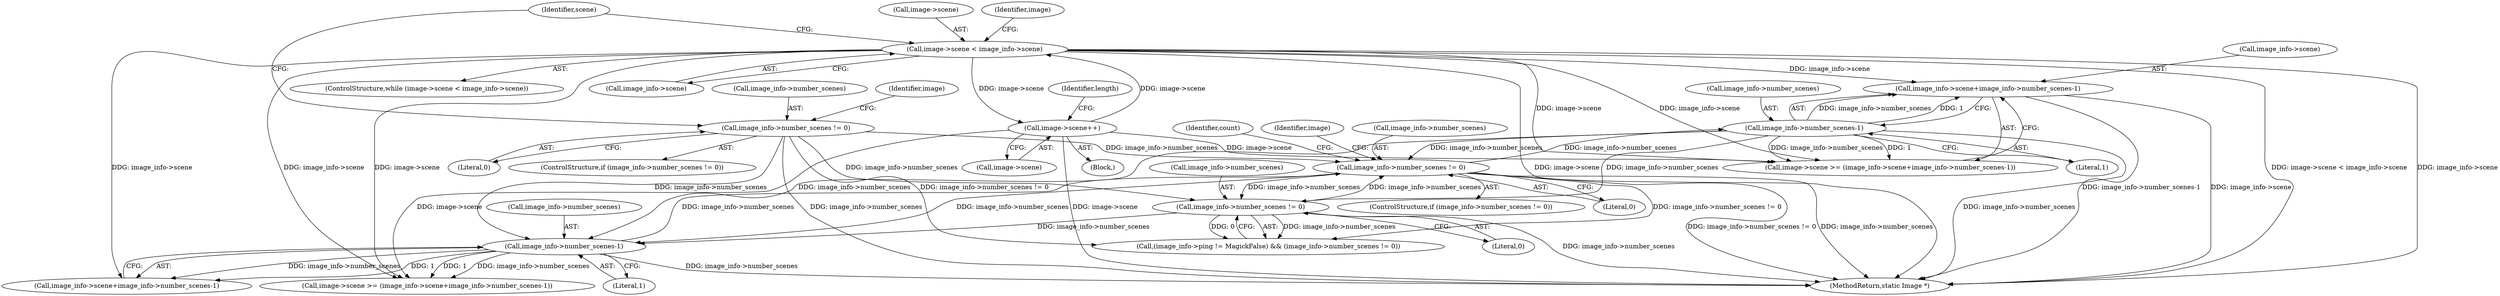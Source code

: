 digraph "0_ImageMagick_f6e9d0d9955e85bdd7540b251cd50d598dacc5e6_49@pointer" {
"1000604" [label="(Call,image_info->scene+image_info->number_scenes-1)"];
"1000258" [label="(Call,image->scene < image_info->scene)"];
"1000266" [label="(Call,image->scene++)"];
"1000608" [label="(Call,image_info->number_scenes-1)"];
"1000594" [label="(Call,image_info->number_scenes != 0)"];
"1000335" [label="(Call,image_info->number_scenes-1)"];
"1000252" [label="(Call,image_info->number_scenes != 0)"];
"1000321" [label="(Call,image_info->number_scenes != 0)"];
"1000335" [label="(Call,image_info->number_scenes-1)"];
"1000257" [label="(ControlStructure,while (image->scene < image_info->scene))"];
"1000258" [label="(Call,image->scene < image_info->scene)"];
"1000262" [label="(Call,image_info->scene)"];
"1000253" [label="(Call,image_info->number_scenes)"];
"1000612" [label="(Literal,1)"];
"1000251" [label="(ControlStructure,if (image_info->number_scenes != 0))"];
"1000315" [label="(Call,(image_info->ping != MagickFalse) && (image_info->number_scenes != 0))"];
"1000595" [label="(Call,image_info->number_scenes)"];
"1000336" [label="(Call,image_info->number_scenes)"];
"1000600" [label="(Call,image->scene >= (image_info->scene+image_info->number_scenes-1))"];
"1000609" [label="(Call,image_info->number_scenes)"];
"1000304" [label="(Identifier,scene)"];
"1000271" [label="(Identifier,length)"];
"1000339" [label="(Literal,1)"];
"1000267" [label="(Call,image->scene)"];
"1000265" [label="(Block,)"];
"1000616" [label="(Identifier,count)"];
"1000602" [label="(Identifier,image)"];
"1000593" [label="(ControlStructure,if (image_info->number_scenes != 0))"];
"1000260" [label="(Identifier,image)"];
"1000259" [label="(Call,image->scene)"];
"1000256" [label="(Literal,0)"];
"1000252" [label="(Call,image_info->number_scenes != 0)"];
"1000325" [label="(Literal,0)"];
"1000604" [label="(Call,image_info->scene+image_info->number_scenes-1)"];
"1000266" [label="(Call,image->scene++)"];
"1000321" [label="(Call,image_info->number_scenes != 0)"];
"1000598" [label="(Literal,0)"];
"1000331" [label="(Call,image_info->scene+image_info->number_scenes-1)"];
"1000594" [label="(Call,image_info->number_scenes != 0)"];
"1000268" [label="(Identifier,image)"];
"1000605" [label="(Call,image_info->scene)"];
"1000322" [label="(Call,image_info->number_scenes)"];
"1000327" [label="(Call,image->scene >= (image_info->scene+image_info->number_scenes-1))"];
"1000608" [label="(Call,image_info->number_scenes-1)"];
"1000689" [label="(MethodReturn,static Image *)"];
"1000604" -> "1000600"  [label="AST: "];
"1000604" -> "1000608"  [label="CFG: "];
"1000605" -> "1000604"  [label="AST: "];
"1000608" -> "1000604"  [label="AST: "];
"1000600" -> "1000604"  [label="CFG: "];
"1000604" -> "1000689"  [label="DDG: image_info->number_scenes-1"];
"1000604" -> "1000689"  [label="DDG: image_info->scene"];
"1000258" -> "1000604"  [label="DDG: image_info->scene"];
"1000608" -> "1000604"  [label="DDG: image_info->number_scenes"];
"1000608" -> "1000604"  [label="DDG: 1"];
"1000258" -> "1000257"  [label="AST: "];
"1000258" -> "1000262"  [label="CFG: "];
"1000259" -> "1000258"  [label="AST: "];
"1000262" -> "1000258"  [label="AST: "];
"1000268" -> "1000258"  [label="CFG: "];
"1000304" -> "1000258"  [label="CFG: "];
"1000258" -> "1000689"  [label="DDG: image->scene"];
"1000258" -> "1000689"  [label="DDG: image->scene < image_info->scene"];
"1000258" -> "1000689"  [label="DDG: image_info->scene"];
"1000266" -> "1000258"  [label="DDG: image->scene"];
"1000258" -> "1000266"  [label="DDG: image->scene"];
"1000258" -> "1000327"  [label="DDG: image->scene"];
"1000258" -> "1000327"  [label="DDG: image_info->scene"];
"1000258" -> "1000331"  [label="DDG: image_info->scene"];
"1000258" -> "1000600"  [label="DDG: image->scene"];
"1000258" -> "1000600"  [label="DDG: image_info->scene"];
"1000266" -> "1000265"  [label="AST: "];
"1000266" -> "1000267"  [label="CFG: "];
"1000267" -> "1000266"  [label="AST: "];
"1000271" -> "1000266"  [label="CFG: "];
"1000266" -> "1000689"  [label="DDG: image->scene"];
"1000266" -> "1000327"  [label="DDG: image->scene"];
"1000266" -> "1000600"  [label="DDG: image->scene"];
"1000608" -> "1000612"  [label="CFG: "];
"1000609" -> "1000608"  [label="AST: "];
"1000612" -> "1000608"  [label="AST: "];
"1000608" -> "1000689"  [label="DDG: image_info->number_scenes"];
"1000608" -> "1000321"  [label="DDG: image_info->number_scenes"];
"1000608" -> "1000335"  [label="DDG: image_info->number_scenes"];
"1000608" -> "1000594"  [label="DDG: image_info->number_scenes"];
"1000608" -> "1000600"  [label="DDG: image_info->number_scenes"];
"1000608" -> "1000600"  [label="DDG: 1"];
"1000594" -> "1000608"  [label="DDG: image_info->number_scenes"];
"1000594" -> "1000593"  [label="AST: "];
"1000594" -> "1000598"  [label="CFG: "];
"1000595" -> "1000594"  [label="AST: "];
"1000598" -> "1000594"  [label="AST: "];
"1000602" -> "1000594"  [label="CFG: "];
"1000616" -> "1000594"  [label="CFG: "];
"1000594" -> "1000689"  [label="DDG: image_info->number_scenes"];
"1000594" -> "1000689"  [label="DDG: image_info->number_scenes != 0"];
"1000594" -> "1000315"  [label="DDG: image_info->number_scenes != 0"];
"1000594" -> "1000321"  [label="DDG: image_info->number_scenes"];
"1000594" -> "1000335"  [label="DDG: image_info->number_scenes"];
"1000335" -> "1000594"  [label="DDG: image_info->number_scenes"];
"1000252" -> "1000594"  [label="DDG: image_info->number_scenes"];
"1000321" -> "1000594"  [label="DDG: image_info->number_scenes"];
"1000335" -> "1000331"  [label="AST: "];
"1000335" -> "1000339"  [label="CFG: "];
"1000336" -> "1000335"  [label="AST: "];
"1000339" -> "1000335"  [label="AST: "];
"1000331" -> "1000335"  [label="CFG: "];
"1000335" -> "1000689"  [label="DDG: image_info->number_scenes"];
"1000335" -> "1000327"  [label="DDG: image_info->number_scenes"];
"1000335" -> "1000327"  [label="DDG: 1"];
"1000335" -> "1000331"  [label="DDG: image_info->number_scenes"];
"1000335" -> "1000331"  [label="DDG: 1"];
"1000252" -> "1000335"  [label="DDG: image_info->number_scenes"];
"1000321" -> "1000335"  [label="DDG: image_info->number_scenes"];
"1000252" -> "1000251"  [label="AST: "];
"1000252" -> "1000256"  [label="CFG: "];
"1000253" -> "1000252"  [label="AST: "];
"1000256" -> "1000252"  [label="AST: "];
"1000260" -> "1000252"  [label="CFG: "];
"1000304" -> "1000252"  [label="CFG: "];
"1000252" -> "1000689"  [label="DDG: image_info->number_scenes"];
"1000252" -> "1000315"  [label="DDG: image_info->number_scenes != 0"];
"1000252" -> "1000321"  [label="DDG: image_info->number_scenes"];
"1000321" -> "1000315"  [label="AST: "];
"1000321" -> "1000325"  [label="CFG: "];
"1000322" -> "1000321"  [label="AST: "];
"1000325" -> "1000321"  [label="AST: "];
"1000315" -> "1000321"  [label="CFG: "];
"1000321" -> "1000689"  [label="DDG: image_info->number_scenes"];
"1000321" -> "1000315"  [label="DDG: image_info->number_scenes"];
"1000321" -> "1000315"  [label="DDG: 0"];
}
